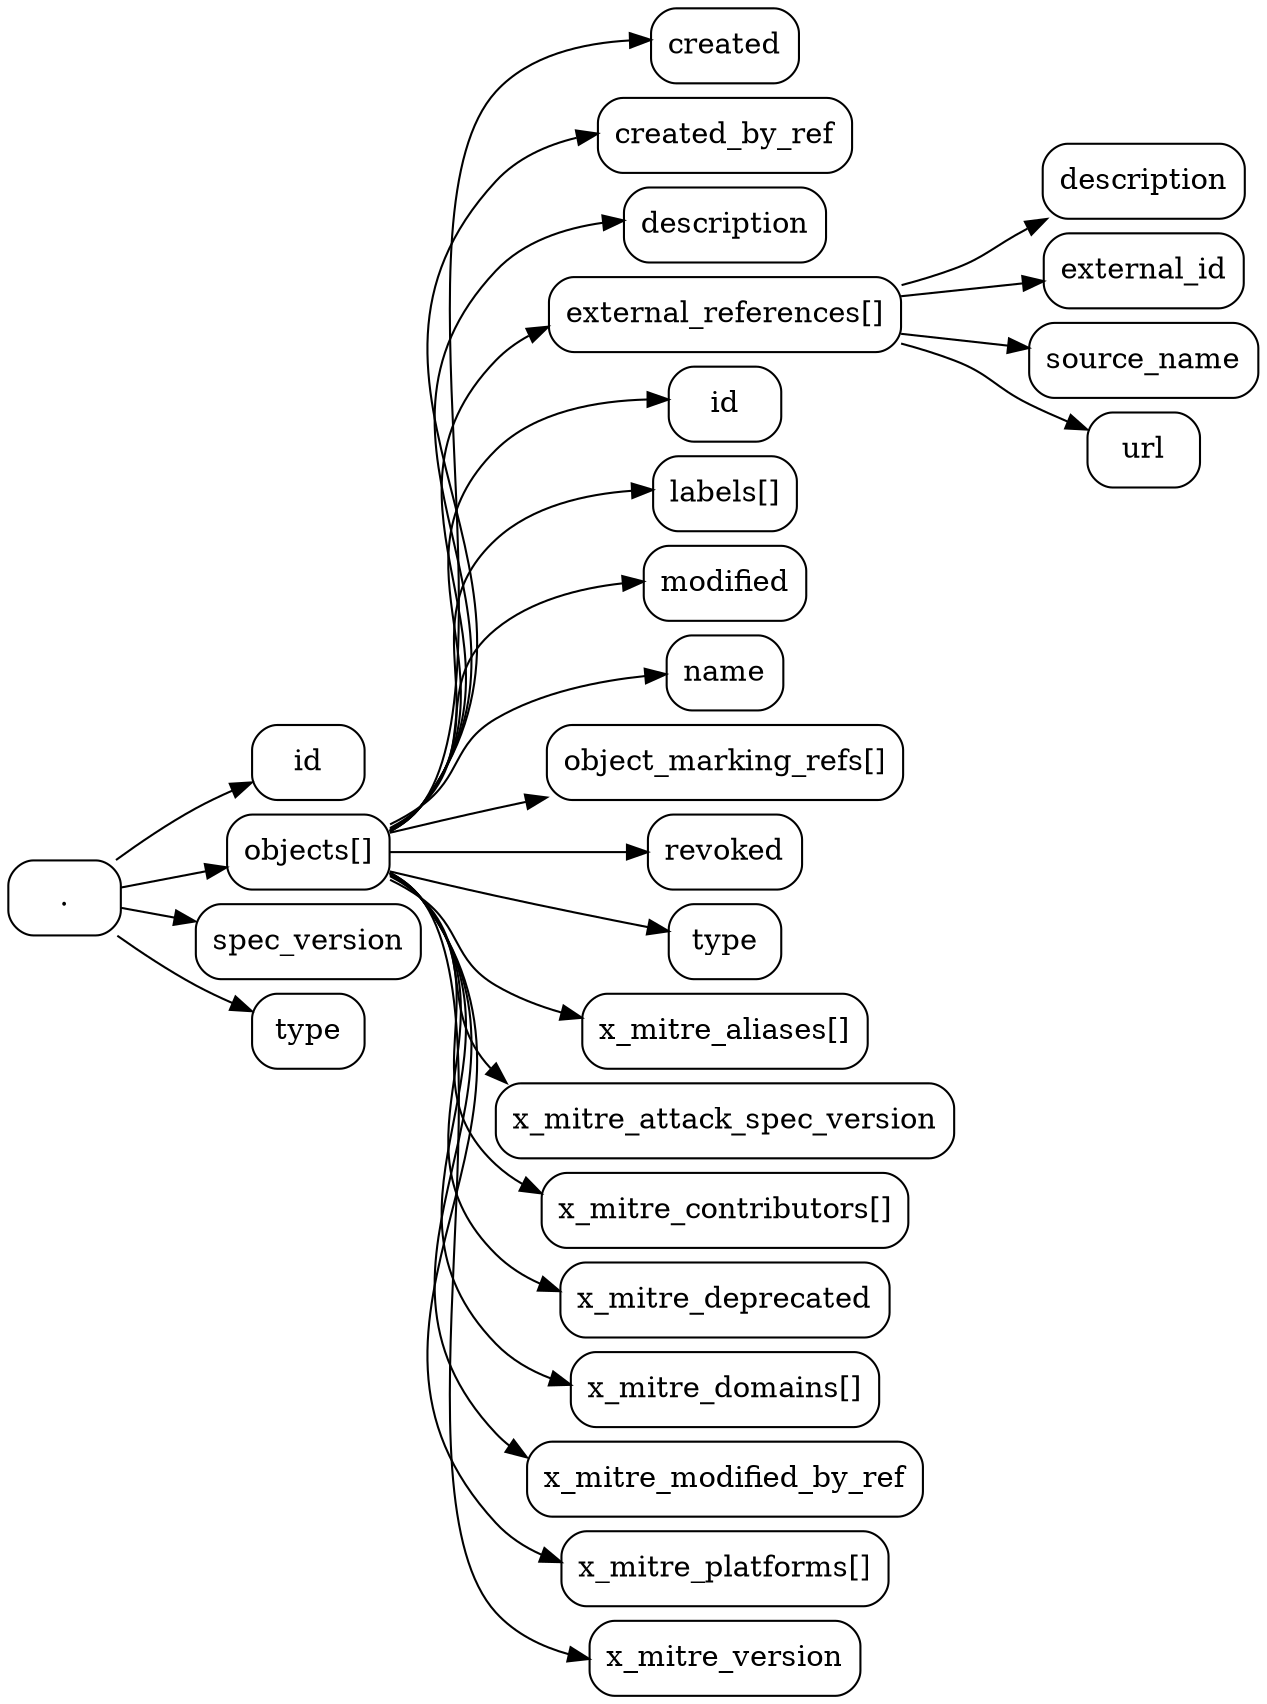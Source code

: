 digraph G {
    node [shape=box, style=rounded]
    layout=dot
    rankdir=LR
    splines=true
    ranksep=0.5
    nodesep=0.1

    "id"
    "."
    "objects[]"
    "objects[].created" [label="created"]
    "objects[].created_by_ref" [label="created_by_ref"]
    "objects[].description" [label="description"]
    "objects[].external_references[]" [label="external_references[]"]
    "objects[].external_references[].description" [label="description"]
    "objects[].external_references[].external_id" [label="external_id"]
    "objects[].external_references[].source_name" [label="source_name"]
    "objects[].external_references[].url" [label="url"]
    "objects[].id" [label="id"]
    "objects[].labels[]" [label="labels[]"]
    "objects[].modified" [label="modified"]
    "objects[].name" [label="name"]
    "objects[].object_marking_refs[]" [label="object_marking_refs[]"]
    "objects[].revoked" [label="revoked"]
    "objects[].type" [label="type"]
    "objects[].x_mitre_aliases[]" [label="x_mitre_aliases[]"]
    "objects[].x_mitre_attack_spec_version" [label="x_mitre_attack_spec_version"]
    "objects[].x_mitre_contributors[]" [label="x_mitre_contributors[]"]
    "objects[].x_mitre_deprecated" [label="x_mitre_deprecated"]
    "objects[].x_mitre_domains[]" [label="x_mitre_domains[]"]
    "objects[].x_mitre_modified_by_ref" [label="x_mitre_modified_by_ref"]
    "objects[].x_mitre_platforms[]" [label="x_mitre_platforms[]"]
    "objects[].x_mitre_version" [label="x_mitre_version"]
    "spec_version"
    "type"

    "." -> "id"
    "." -> "objects[]"
    "." -> "spec_version"
    "." -> "type"
    "objects[]" -> "objects[].created"
    "objects[]" -> "objects[].created_by_ref"
    "objects[]" -> "objects[].description"
    "objects[]" -> "objects[].external_references[]"
    "objects[]" -> "objects[].id"
    "objects[]" -> "objects[].labels[]"
    "objects[]" -> "objects[].modified"
    "objects[]" -> "objects[].name"
    "objects[]" -> "objects[].object_marking_refs[]"
    "objects[]" -> "objects[].revoked"
    "objects[]" -> "objects[].type"
    "objects[]" -> "objects[].x_mitre_aliases[]"
    "objects[]" -> "objects[].x_mitre_attack_spec_version"
    "objects[]" -> "objects[].x_mitre_contributors[]"
    "objects[]" -> "objects[].x_mitre_deprecated"
    "objects[]" -> "objects[].x_mitre_domains[]"
    "objects[]" -> "objects[].x_mitre_modified_by_ref"
    "objects[]" -> "objects[].x_mitre_platforms[]"
    "objects[]" -> "objects[].x_mitre_version"
    "objects[].external_references[]" -> "objects[].external_references[].description"
    "objects[].external_references[]" -> "objects[].external_references[].external_id"
    "objects[].external_references[]" -> "objects[].external_references[].source_name"
    "objects[].external_references[]" -> "objects[].external_references[].url"
}